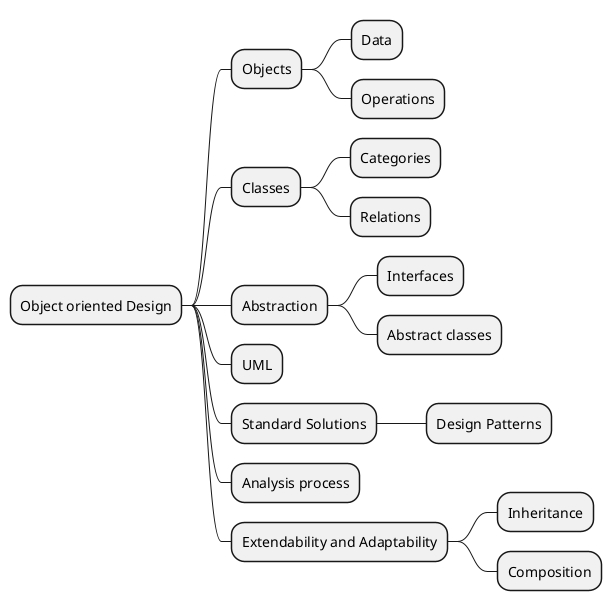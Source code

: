 @startmindmap
* Object oriented Design

** Objects
*** Data
*** Operations

** Classes
*** Categories
*** Relations

** Abstraction
*** Interfaces
*** Abstract classes

** UML

** Standard Solutions
*** Design Patterns

** Analysis process

** Extendability and Adaptability
*** Inheritance
*** Composition
@endmindmap